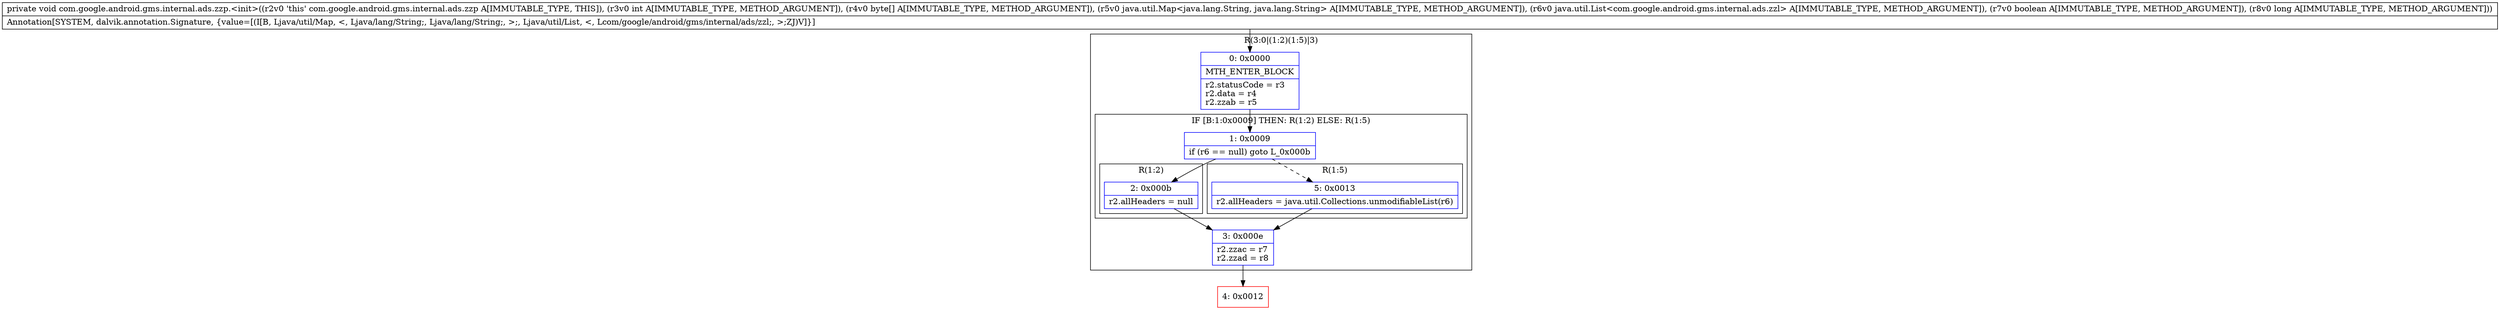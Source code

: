 digraph "CFG forcom.google.android.gms.internal.ads.zzp.\<init\>(I[BLjava\/util\/Map;Ljava\/util\/List;ZJ)V" {
subgraph cluster_Region_1706275261 {
label = "R(3:0|(1:2)(1:5)|3)";
node [shape=record,color=blue];
Node_0 [shape=record,label="{0\:\ 0x0000|MTH_ENTER_BLOCK\l|r2.statusCode = r3\lr2.data = r4\lr2.zzab = r5\l}"];
subgraph cluster_IfRegion_1257633338 {
label = "IF [B:1:0x0009] THEN: R(1:2) ELSE: R(1:5)";
node [shape=record,color=blue];
Node_1 [shape=record,label="{1\:\ 0x0009|if (r6 == null) goto L_0x000b\l}"];
subgraph cluster_Region_1964487187 {
label = "R(1:2)";
node [shape=record,color=blue];
Node_2 [shape=record,label="{2\:\ 0x000b|r2.allHeaders = null\l}"];
}
subgraph cluster_Region_1359703925 {
label = "R(1:5)";
node [shape=record,color=blue];
Node_5 [shape=record,label="{5\:\ 0x0013|r2.allHeaders = java.util.Collections.unmodifiableList(r6)\l}"];
}
}
Node_3 [shape=record,label="{3\:\ 0x000e|r2.zzac = r7\lr2.zzad = r8\l}"];
}
Node_4 [shape=record,color=red,label="{4\:\ 0x0012}"];
MethodNode[shape=record,label="{private void com.google.android.gms.internal.ads.zzp.\<init\>((r2v0 'this' com.google.android.gms.internal.ads.zzp A[IMMUTABLE_TYPE, THIS]), (r3v0 int A[IMMUTABLE_TYPE, METHOD_ARGUMENT]), (r4v0 byte[] A[IMMUTABLE_TYPE, METHOD_ARGUMENT]), (r5v0 java.util.Map\<java.lang.String, java.lang.String\> A[IMMUTABLE_TYPE, METHOD_ARGUMENT]), (r6v0 java.util.List\<com.google.android.gms.internal.ads.zzl\> A[IMMUTABLE_TYPE, METHOD_ARGUMENT]), (r7v0 boolean A[IMMUTABLE_TYPE, METHOD_ARGUMENT]), (r8v0 long A[IMMUTABLE_TYPE, METHOD_ARGUMENT]))  | Annotation[SYSTEM, dalvik.annotation.Signature, \{value=[(I[B, Ljava\/util\/Map, \<, Ljava\/lang\/String;, Ljava\/lang\/String;, \>;, Ljava\/util\/List, \<, Lcom\/google\/android\/gms\/internal\/ads\/zzl;, \>;ZJ)V]\}]\l}"];
MethodNode -> Node_0;
Node_0 -> Node_1;
Node_1 -> Node_2;
Node_1 -> Node_5[style=dashed];
Node_2 -> Node_3;
Node_5 -> Node_3;
Node_3 -> Node_4;
}

